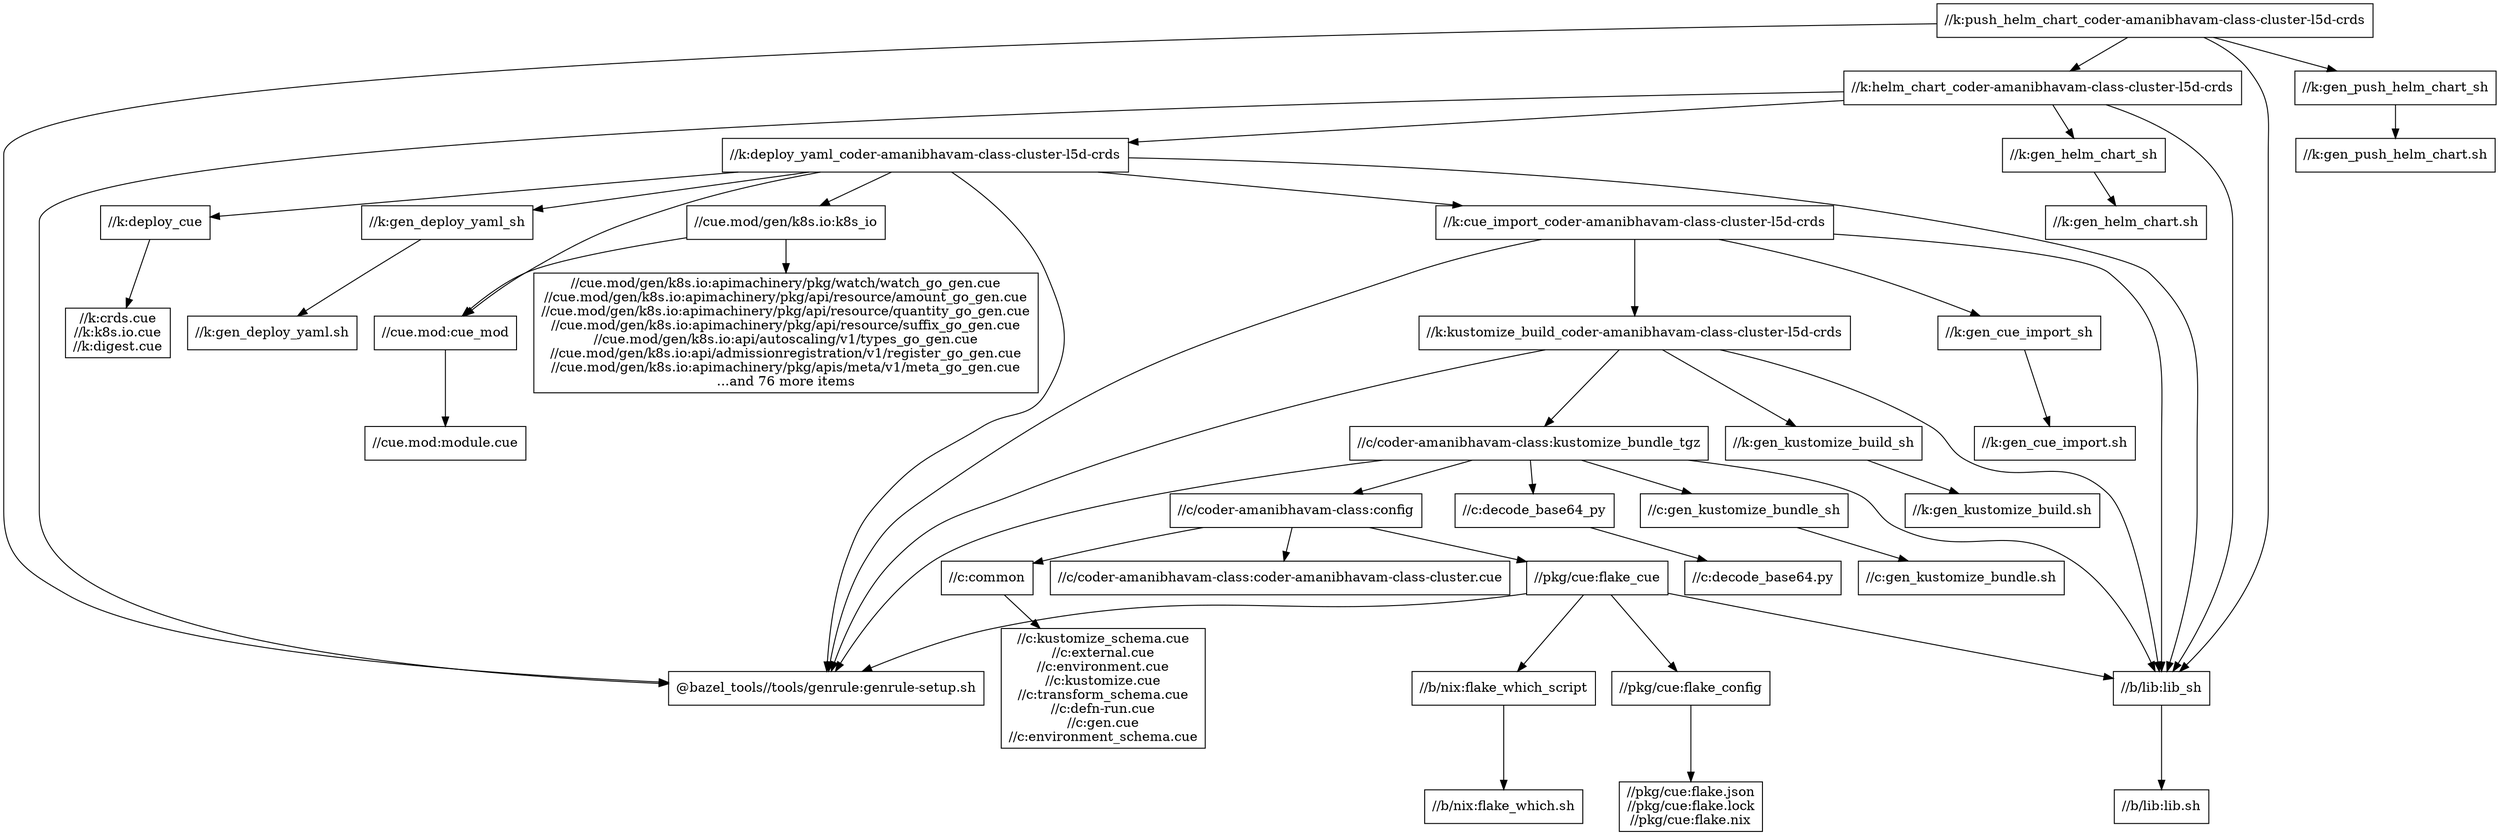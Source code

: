 digraph mygraph {
  node [shape=box];
  "//k:push_helm_chart_coder-amanibhavam-class-cluster-l5d-crds"
  "//k:push_helm_chart_coder-amanibhavam-class-cluster-l5d-crds" -> "//k:helm_chart_coder-amanibhavam-class-cluster-l5d-crds"
  "//k:push_helm_chart_coder-amanibhavam-class-cluster-l5d-crds" -> "//k:gen_push_helm_chart_sh"
  "//k:push_helm_chart_coder-amanibhavam-class-cluster-l5d-crds" -> "//b/lib:lib_sh"
  "//k:push_helm_chart_coder-amanibhavam-class-cluster-l5d-crds" -> "@bazel_tools//tools/genrule:genrule-setup.sh"
  "//k:gen_push_helm_chart_sh"
  "//k:gen_push_helm_chart_sh" -> "//k:gen_push_helm_chart.sh"
  "//k:helm_chart_coder-amanibhavam-class-cluster-l5d-crds"
  "//k:helm_chart_coder-amanibhavam-class-cluster-l5d-crds" -> "//k:deploy_yaml_coder-amanibhavam-class-cluster-l5d-crds"
  "//k:helm_chart_coder-amanibhavam-class-cluster-l5d-crds" -> "//k:gen_helm_chart_sh"
  "//k:helm_chart_coder-amanibhavam-class-cluster-l5d-crds" -> "//b/lib:lib_sh"
  "//k:helm_chart_coder-amanibhavam-class-cluster-l5d-crds" -> "@bazel_tools//tools/genrule:genrule-setup.sh"
  "//k:gen_helm_chart_sh"
  "//k:gen_helm_chart_sh" -> "//k:gen_helm_chart.sh"
  "//k:gen_helm_chart.sh"
  "//k:deploy_yaml_coder-amanibhavam-class-cluster-l5d-crds"
  "//k:deploy_yaml_coder-amanibhavam-class-cluster-l5d-crds" -> "//k:cue_import_coder-amanibhavam-class-cluster-l5d-crds"
  "//k:deploy_yaml_coder-amanibhavam-class-cluster-l5d-crds" -> "//k:deploy_cue"
  "//k:deploy_yaml_coder-amanibhavam-class-cluster-l5d-crds" -> "//k:gen_deploy_yaml_sh"
  "//k:deploy_yaml_coder-amanibhavam-class-cluster-l5d-crds" -> "//cue.mod:cue_mod"
  "//k:deploy_yaml_coder-amanibhavam-class-cluster-l5d-crds" -> "//b/lib:lib_sh"
  "//k:deploy_yaml_coder-amanibhavam-class-cluster-l5d-crds" -> "@bazel_tools//tools/genrule:genrule-setup.sh"
  "//k:deploy_yaml_coder-amanibhavam-class-cluster-l5d-crds" -> "//cue.mod/gen/k8s.io:k8s_io"
  "//cue.mod/gen/k8s.io:k8s_io"
  "//cue.mod/gen/k8s.io:k8s_io" -> "//cue.mod/gen/k8s.io:apimachinery/pkg/watch/watch_go_gen.cue\n//cue.mod/gen/k8s.io:apimachinery/pkg/api/resource/amount_go_gen.cue\n//cue.mod/gen/k8s.io:apimachinery/pkg/api/resource/quantity_go_gen.cue\n//cue.mod/gen/k8s.io:apimachinery/pkg/api/resource/suffix_go_gen.cue\n//cue.mod/gen/k8s.io:api/autoscaling/v1/types_go_gen.cue\n//cue.mod/gen/k8s.io:api/admissionregistration/v1/register_go_gen.cue\n//cue.mod/gen/k8s.io:apimachinery/pkg/apis/meta/v1/meta_go_gen.cue\n...and 76 more items"
  "//cue.mod/gen/k8s.io:k8s_io" -> "//cue.mod:cue_mod"
  "//cue.mod/gen/k8s.io:apimachinery/pkg/watch/watch_go_gen.cue\n//cue.mod/gen/k8s.io:apimachinery/pkg/api/resource/amount_go_gen.cue\n//cue.mod/gen/k8s.io:apimachinery/pkg/api/resource/quantity_go_gen.cue\n//cue.mod/gen/k8s.io:apimachinery/pkg/api/resource/suffix_go_gen.cue\n//cue.mod/gen/k8s.io:api/autoscaling/v1/types_go_gen.cue\n//cue.mod/gen/k8s.io:api/admissionregistration/v1/register_go_gen.cue\n//cue.mod/gen/k8s.io:apimachinery/pkg/apis/meta/v1/meta_go_gen.cue\n...and 76 more items"
  "//cue.mod:cue_mod"
  "//cue.mod:cue_mod" -> "//cue.mod:module.cue"
  "//k:cue_import_coder-amanibhavam-class-cluster-l5d-crds"
  "//k:cue_import_coder-amanibhavam-class-cluster-l5d-crds" -> "//k:kustomize_build_coder-amanibhavam-class-cluster-l5d-crds"
  "//k:cue_import_coder-amanibhavam-class-cluster-l5d-crds" -> "//k:gen_cue_import_sh"
  "//k:cue_import_coder-amanibhavam-class-cluster-l5d-crds" -> "//b/lib:lib_sh"
  "//k:cue_import_coder-amanibhavam-class-cluster-l5d-crds" -> "@bazel_tools//tools/genrule:genrule-setup.sh"
  "//k:kustomize_build_coder-amanibhavam-class-cluster-l5d-crds"
  "//k:kustomize_build_coder-amanibhavam-class-cluster-l5d-crds" -> "//k:gen_kustomize_build_sh"
  "//k:kustomize_build_coder-amanibhavam-class-cluster-l5d-crds" -> "//c/coder-amanibhavam-class:kustomize_bundle_tgz"
  "//k:kustomize_build_coder-amanibhavam-class-cluster-l5d-crds" -> "//b/lib:lib_sh"
  "//k:kustomize_build_coder-amanibhavam-class-cluster-l5d-crds" -> "@bazel_tools//tools/genrule:genrule-setup.sh"
  "//c/coder-amanibhavam-class:kustomize_bundle_tgz"
  "//c/coder-amanibhavam-class:kustomize_bundle_tgz" -> "//c/coder-amanibhavam-class:config"
  "//c/coder-amanibhavam-class:kustomize_bundle_tgz" -> "@bazel_tools//tools/genrule:genrule-setup.sh"
  "//c/coder-amanibhavam-class:kustomize_bundle_tgz" -> "//c:gen_kustomize_bundle_sh"
  "//c/coder-amanibhavam-class:kustomize_bundle_tgz" -> "//c:decode_base64_py"
  "//c/coder-amanibhavam-class:kustomize_bundle_tgz" -> "//b/lib:lib_sh"
  "//c:gen_kustomize_bundle_sh"
  "//c:gen_kustomize_bundle_sh" -> "//c:gen_kustomize_bundle.sh"
  "//c:gen_kustomize_bundle.sh"
  "//c/coder-amanibhavam-class:config"
  "//c/coder-amanibhavam-class:config" -> "//pkg/cue:flake_cue"
  "//c/coder-amanibhavam-class:config" -> "//c/coder-amanibhavam-class:coder-amanibhavam-class-cluster.cue"
  "//c/coder-amanibhavam-class:config" -> "//c:common"
  "//c:common"
  "//c:common" -> "//c:kustomize_schema.cue\n//c:external.cue\n//c:environment.cue\n//c:kustomize.cue\n//c:transform_schema.cue\n//c:defn-run.cue\n//c:gen.cue\n//c:environment_schema.cue"
  "//c:kustomize_schema.cue\n//c:external.cue\n//c:environment.cue\n//c:kustomize.cue\n//c:transform_schema.cue\n//c:defn-run.cue\n//c:gen.cue\n//c:environment_schema.cue"
  "//pkg/cue:flake_cue"
  "//pkg/cue:flake_cue" -> "//pkg/cue:flake_config"
  "//pkg/cue:flake_cue" -> "//b/nix:flake_which_script"
  "//pkg/cue:flake_cue" -> "//b/lib:lib_sh"
  "//pkg/cue:flake_cue" -> "@bazel_tools//tools/genrule:genrule-setup.sh"
  "//b/nix:flake_which_script"
  "//b/nix:flake_which_script" -> "//b/nix:flake_which.sh"
  "//b/nix:flake_which.sh"
  "//pkg/cue:flake_config"
  "//pkg/cue:flake_config" -> "//pkg/cue:flake.json\n//pkg/cue:flake.lock\n//pkg/cue:flake.nix"
  "//pkg/cue:flake.json\n//pkg/cue:flake.lock\n//pkg/cue:flake.nix"
  "//cue.mod:module.cue"
  "@bazel_tools//tools/genrule:genrule-setup.sh"
  "//k:gen_kustomize_build_sh"
  "//k:gen_kustomize_build_sh" -> "//k:gen_kustomize_build.sh"
  "//k:gen_kustomize_build.sh"
  "//c:decode_base64_py"
  "//c:decode_base64_py" -> "//c:decode_base64.py"
  "//c:decode_base64.py"
  "//k:gen_push_helm_chart.sh"
  "//b/lib:lib_sh"
  "//b/lib:lib_sh" -> "//b/lib:lib.sh"
  "//b/lib:lib.sh"
  "//c/coder-amanibhavam-class:coder-amanibhavam-class-cluster.cue"
  "//k:deploy_cue"
  "//k:deploy_cue" -> "//k:crds.cue\n//k:k8s.io.cue\n//k:digest.cue"
  "//k:crds.cue\n//k:k8s.io.cue\n//k:digest.cue"
  "//k:gen_cue_import_sh"
  "//k:gen_cue_import_sh" -> "//k:gen_cue_import.sh"
  "//k:gen_cue_import.sh"
  "//k:gen_deploy_yaml_sh"
  "//k:gen_deploy_yaml_sh" -> "//k:gen_deploy_yaml.sh"
  "//k:gen_deploy_yaml.sh"
}

